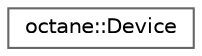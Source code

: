 digraph "Graphical Class Hierarchy"
{
 // LATEX_PDF_SIZE
  bgcolor="transparent";
  edge [fontname=Helvetica,fontsize=10,labelfontname=Helvetica,labelfontsize=10];
  node [fontname=Helvetica,fontsize=10,shape=box,height=0.2,width=0.4];
  rankdir="LR";
  Node0 [label="octane::Device",height=0.2,width=0.4,color="grey40", fillcolor="white", style="filled",URL="$structoctane_1_1_device.html",tooltip="Structure used in RoomStatus's devices, has the information of each device connected to the room."];
}
